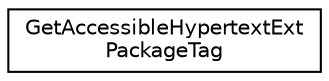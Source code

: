 digraph "类继承关系图"
{
 // LATEX_PDF_SIZE
  edge [fontname="Helvetica",fontsize="10",labelfontname="Helvetica",labelfontsize="10"];
  node [fontname="Helvetica",fontsize="10",shape=record];
  rankdir="LR";
  Node0 [label="GetAccessibleHypertextExt\lPackageTag",height=0.2,width=0.4,color="black", fillcolor="white", style="filled",URL="$struct_get_accessible_hypertext_ext_package_tag.html",tooltip=" "];
}
